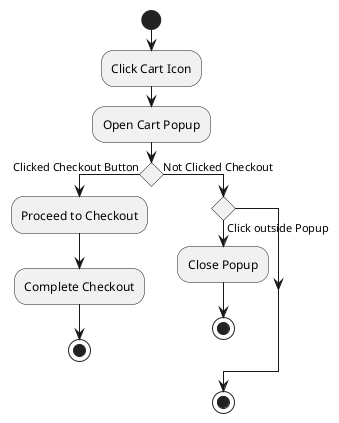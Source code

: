 @startuml US-05 Display Cart Popup - Activity
start
:Click Cart Icon;
:Open Cart Popup;

if () then (Clicked Checkout Button)
  :Proceed to Checkout;
  :Complete Checkout;
  stop
else (Not Clicked Checkout)
  if () then (Click outside Popup)
    :Close Popup;
    stop
  endif
  stop
endif
@enduml